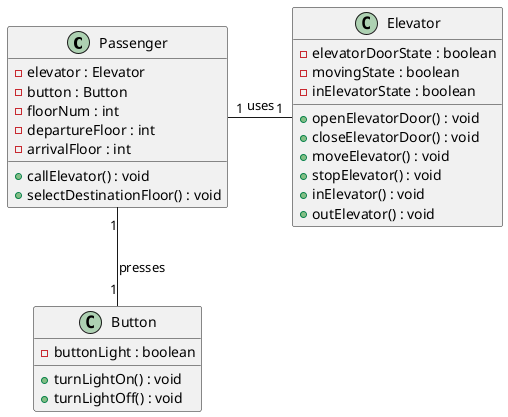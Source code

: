 @startuml

Passenger "1"--"1" Button : presses
Passenger "1"-"1" Elevator : uses

class Passenger{
    - elevator : Elevator
    - button : Button
    - floorNum : int
    - departureFloor : int
    - arrivalFloor : int
    + callElevator() : void
    + selectDestinationFloor() : void
}

class Button{
    - buttonLight : boolean
    + turnLightOn() : void
    + turnLightOff() : void
}

class Elevator{
    - elevatorDoorState : boolean
    - movingState : boolean
    - inElevatorState : boolean
    + openElevatorDoor() : void
    + closeElevatorDoor() : void
    + moveElevator() : void
    + stopElevator() : void
    + inElevator() : void
    + outElevator() : void
}

@enduml